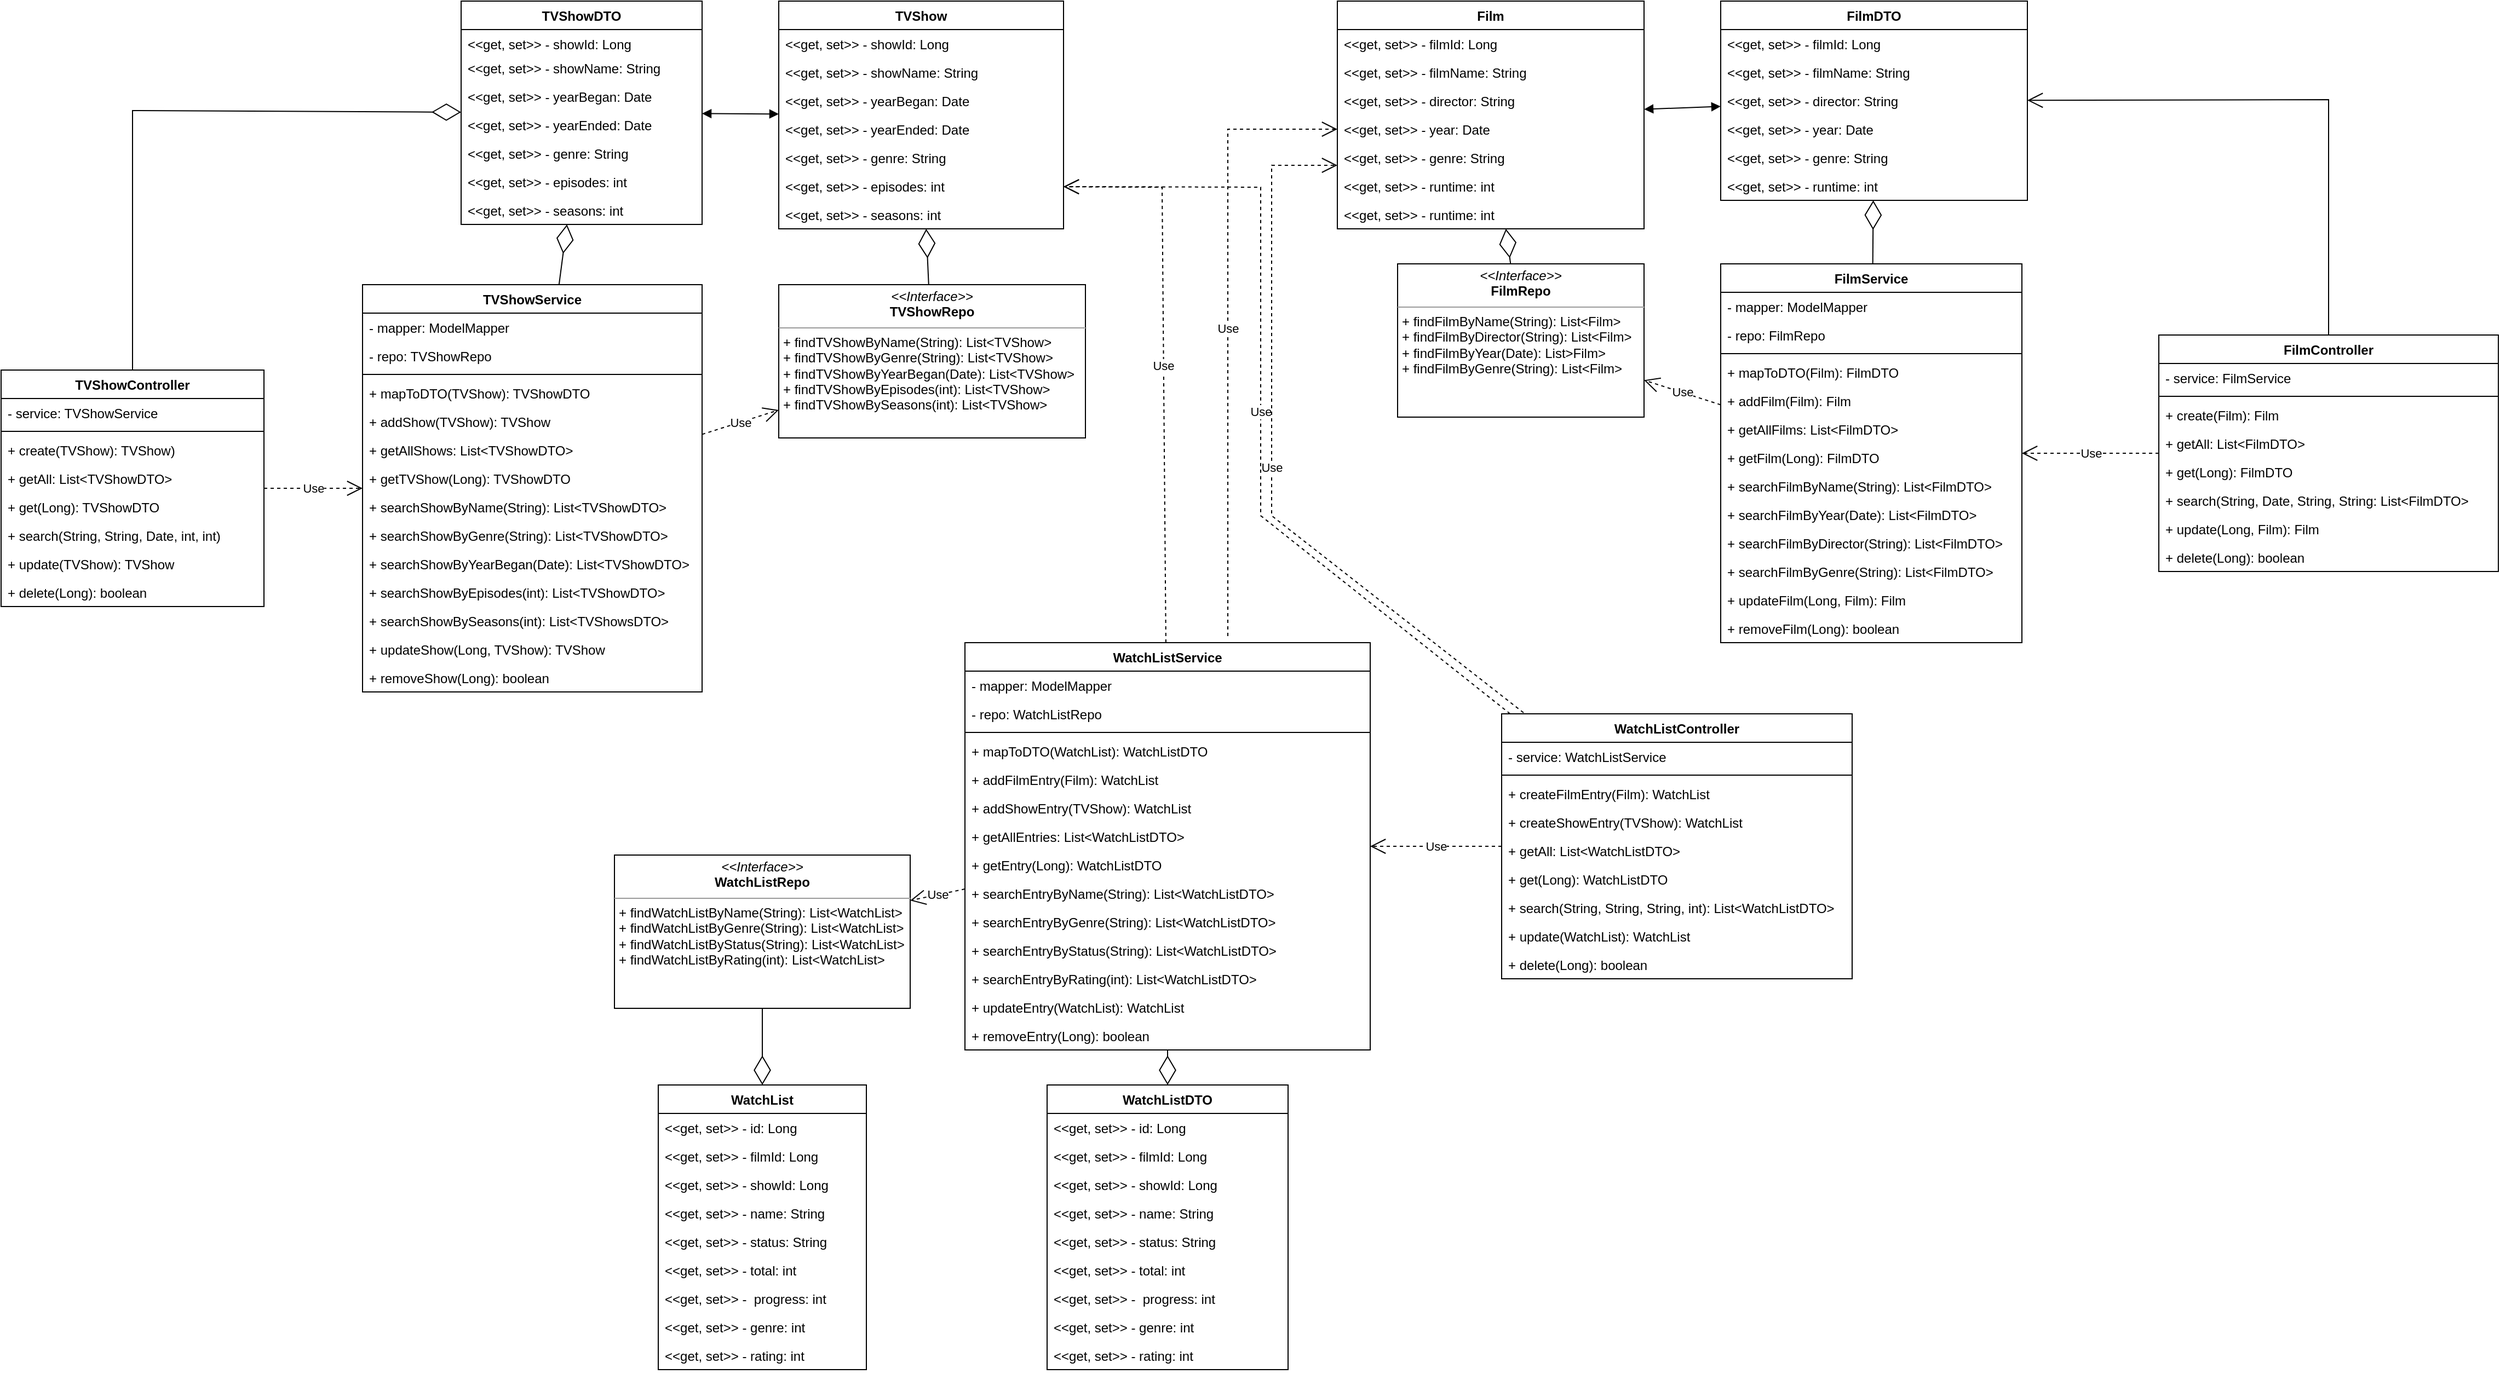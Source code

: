 <mxfile version="20.2.3" type="device"><diagram id="C5RBs43oDa-KdzZeNtuy" name="Page-1"><mxGraphModel dx="2875" dy="644" grid="1" gridSize="10" guides="1" tooltips="1" connect="1" arrows="1" fold="1" page="1" pageScale="1" pageWidth="827" pageHeight="1169" math="0" shadow="0"><root><mxCell id="WIyWlLk6GJQsqaUBKTNV-0"/><mxCell id="WIyWlLk6GJQsqaUBKTNV-1" parent="WIyWlLk6GJQsqaUBKTNV-0"/><mxCell id="eeQJujvys2jy9vbMxmG9-0" value="Film" style="swimlane;fontStyle=1;align=center;verticalAlign=top;childLayout=stackLayout;horizontal=1;startSize=26;horizontalStack=0;resizeParent=1;resizeParentMax=0;resizeLast=0;collapsible=1;marginBottom=0;" parent="WIyWlLk6GJQsqaUBKTNV-1" vertex="1"><mxGeometry x="50" y="50" width="280" height="208" as="geometry"/></mxCell><mxCell id="eeQJujvys2jy9vbMxmG9-1" value="&lt;&lt;get, set&gt;&gt; - filmId: Long" style="text;strokeColor=none;fillColor=none;align=left;verticalAlign=top;spacingLeft=4;spacingRight=4;overflow=hidden;rotatable=0;points=[[0,0.5],[1,0.5]];portConstraint=eastwest;" parent="eeQJujvys2jy9vbMxmG9-0" vertex="1"><mxGeometry y="26" width="280" height="26" as="geometry"/></mxCell><mxCell id="eeQJujvys2jy9vbMxmG9-4" value="&lt;&lt;get, set&gt;&gt; - filmName: String" style="text;strokeColor=none;fillColor=none;align=left;verticalAlign=top;spacingLeft=4;spacingRight=4;overflow=hidden;rotatable=0;points=[[0,0.5],[1,0.5]];portConstraint=eastwest;" parent="eeQJujvys2jy9vbMxmG9-0" vertex="1"><mxGeometry y="52" width="280" height="26" as="geometry"/></mxCell><mxCell id="eeQJujvys2jy9vbMxmG9-5" value="&lt;&lt;get, set&gt;&gt; - director: String" style="text;strokeColor=none;fillColor=none;align=left;verticalAlign=top;spacingLeft=4;spacingRight=4;overflow=hidden;rotatable=0;points=[[0,0.5],[1,0.5]];portConstraint=eastwest;" parent="eeQJujvys2jy9vbMxmG9-0" vertex="1"><mxGeometry y="78" width="280" height="26" as="geometry"/></mxCell><mxCell id="eeQJujvys2jy9vbMxmG9-7" value="&lt;&lt;get, set&gt;&gt; - year: Date" style="text;strokeColor=none;fillColor=none;align=left;verticalAlign=top;spacingLeft=4;spacingRight=4;overflow=hidden;rotatable=0;points=[[0,0.5],[1,0.5]];portConstraint=eastwest;" parent="eeQJujvys2jy9vbMxmG9-0" vertex="1"><mxGeometry y="104" width="280" height="26" as="geometry"/></mxCell><mxCell id="eeQJujvys2jy9vbMxmG9-8" value="&lt;&lt;get, set&gt;&gt; - genre: String" style="text;strokeColor=none;fillColor=none;align=left;verticalAlign=top;spacingLeft=4;spacingRight=4;overflow=hidden;rotatable=0;points=[[0,0.5],[1,0.5]];portConstraint=eastwest;" parent="eeQJujvys2jy9vbMxmG9-0" vertex="1"><mxGeometry y="130" width="280" height="26" as="geometry"/></mxCell><mxCell id="Q2dfycg1gHmDstjvt3CD-6" value="&lt;&lt;get, set&gt;&gt; - runtime: int" style="text;strokeColor=none;fillColor=none;align=left;verticalAlign=top;spacingLeft=4;spacingRight=4;overflow=hidden;rotatable=0;points=[[0,0.5],[1,0.5]];portConstraint=eastwest;" vertex="1" parent="eeQJujvys2jy9vbMxmG9-0"><mxGeometry y="156" width="280" height="26" as="geometry"/></mxCell><mxCell id="eeQJujvys2jy9vbMxmG9-9" value="&lt;&lt;get, set&gt;&gt; - runtime: int" style="text;strokeColor=none;fillColor=none;align=left;verticalAlign=top;spacingLeft=4;spacingRight=4;overflow=hidden;rotatable=0;points=[[0,0.5],[1,0.5]];portConstraint=eastwest;" parent="eeQJujvys2jy9vbMxmG9-0" vertex="1"><mxGeometry y="182" width="280" height="26" as="geometry"/></mxCell><mxCell id="eeQJujvys2jy9vbMxmG9-10" value="FilmDTO" style="swimlane;fontStyle=1;childLayout=stackLayout;horizontal=1;startSize=26;fillColor=none;horizontalStack=0;resizeParent=1;resizeParentMax=0;resizeLast=0;collapsible=1;marginBottom=0;" parent="WIyWlLk6GJQsqaUBKTNV-1" vertex="1"><mxGeometry x="400" y="50" width="280" height="182" as="geometry"/></mxCell><mxCell id="eeQJujvys2jy9vbMxmG9-11" value="&lt;&lt;get, set&gt;&gt; - filmId: Long" style="text;strokeColor=none;fillColor=none;align=left;verticalAlign=top;spacingLeft=4;spacingRight=4;overflow=hidden;rotatable=0;points=[[0,0.5],[1,0.5]];portConstraint=eastwest;" parent="eeQJujvys2jy9vbMxmG9-10" vertex="1"><mxGeometry y="26" width="280" height="26" as="geometry"/></mxCell><mxCell id="eeQJujvys2jy9vbMxmG9-12" value="&lt;&lt;get, set&gt;&gt; - filmName: String" style="text;strokeColor=none;fillColor=none;align=left;verticalAlign=top;spacingLeft=4;spacingRight=4;overflow=hidden;rotatable=0;points=[[0,0.5],[1,0.5]];portConstraint=eastwest;" parent="eeQJujvys2jy9vbMxmG9-10" vertex="1"><mxGeometry y="52" width="280" height="26" as="geometry"/></mxCell><mxCell id="eeQJujvys2jy9vbMxmG9-13" value="&lt;&lt;get, set&gt;&gt; - director: String" style="text;strokeColor=none;fillColor=none;align=left;verticalAlign=top;spacingLeft=4;spacingRight=4;overflow=hidden;rotatable=0;points=[[0,0.5],[1,0.5]];portConstraint=eastwest;" parent="eeQJujvys2jy9vbMxmG9-10" vertex="1"><mxGeometry y="78" width="280" height="26" as="geometry"/></mxCell><mxCell id="eeQJujvys2jy9vbMxmG9-14" value="&lt;&lt;get, set&gt;&gt; - year: Date" style="text;strokeColor=none;fillColor=none;align=left;verticalAlign=top;spacingLeft=4;spacingRight=4;overflow=hidden;rotatable=0;points=[[0,0.5],[1,0.5]];portConstraint=eastwest;" parent="eeQJujvys2jy9vbMxmG9-10" vertex="1"><mxGeometry y="104" width="280" height="26" as="geometry"/></mxCell><mxCell id="eeQJujvys2jy9vbMxmG9-15" value="&lt;&lt;get, set&gt;&gt; - genre: String" style="text;strokeColor=none;fillColor=none;align=left;verticalAlign=top;spacingLeft=4;spacingRight=4;overflow=hidden;rotatable=0;points=[[0,0.5],[1,0.5]];portConstraint=eastwest;" parent="eeQJujvys2jy9vbMxmG9-10" vertex="1"><mxGeometry y="130" width="280" height="26" as="geometry"/></mxCell><mxCell id="eeQJujvys2jy9vbMxmG9-16" value="&lt;&lt;get, set&gt;&gt; - runtime: int" style="text;strokeColor=none;fillColor=none;align=left;verticalAlign=top;spacingLeft=4;spacingRight=4;overflow=hidden;rotatable=0;points=[[0,0.5],[1,0.5]];portConstraint=eastwest;" parent="eeQJujvys2jy9vbMxmG9-10" vertex="1"><mxGeometry y="156" width="280" height="26" as="geometry"/></mxCell><mxCell id="eeQJujvys2jy9vbMxmG9-17" value="" style="endArrow=block;startArrow=block;endFill=1;startFill=1;html=1;rounded=0;" parent="WIyWlLk6GJQsqaUBKTNV-1" source="eeQJujvys2jy9vbMxmG9-0" target="eeQJujvys2jy9vbMxmG9-10" edge="1"><mxGeometry width="160" relative="1" as="geometry"><mxPoint x="320" y="330" as="sourcePoint"/><mxPoint x="480" y="330" as="targetPoint"/></mxGeometry></mxCell><mxCell id="eeQJujvys2jy9vbMxmG9-20" value="&lt;p style=&quot;margin:0px;margin-top:4px;text-align:center;&quot;&gt;&lt;i&gt;&amp;lt;&amp;lt;Interface&amp;gt;&amp;gt;&lt;/i&gt;&lt;br&gt;&lt;b&gt;FilmRepo&lt;/b&gt;&lt;/p&gt;&lt;hr size=&quot;1&quot;&gt;&lt;p style=&quot;margin:0px;margin-left:4px;&quot;&gt;+ findFilmByName(String): List&amp;lt;Film&amp;gt;&lt;br&gt;+ findFilmByDirector(String): List&amp;lt;Film&amp;gt;&lt;/p&gt;&lt;p style=&quot;margin:0px;margin-left:4px;&quot;&gt;+ findFilmByYear(Date): List&amp;gt;Film&amp;gt;&lt;/p&gt;&lt;p style=&quot;margin:0px;margin-left:4px;&quot;&gt;+ findFilmByGenre(String): List&amp;lt;Film&amp;gt;&lt;/p&gt;" style="verticalAlign=top;align=left;overflow=fill;fontSize=12;fontFamily=Helvetica;html=1;" parent="WIyWlLk6GJQsqaUBKTNV-1" vertex="1"><mxGeometry x="105" y="290" width="225" height="140" as="geometry"/></mxCell><mxCell id="eeQJujvys2jy9vbMxmG9-25" value="" style="endArrow=diamondThin;endFill=0;endSize=24;html=1;rounded=0;" parent="WIyWlLk6GJQsqaUBKTNV-1" source="eeQJujvys2jy9vbMxmG9-20" target="eeQJujvys2jy9vbMxmG9-0" edge="1"><mxGeometry width="160" relative="1" as="geometry"><mxPoint x="400" y="210" as="sourcePoint"/><mxPoint x="560" y="210" as="targetPoint"/></mxGeometry></mxCell><mxCell id="eeQJujvys2jy9vbMxmG9-26" value="FilmService" style="swimlane;fontStyle=1;align=center;verticalAlign=top;childLayout=stackLayout;horizontal=1;startSize=26;horizontalStack=0;resizeParent=1;resizeParentMax=0;resizeLast=0;collapsible=1;marginBottom=0;" parent="WIyWlLk6GJQsqaUBKTNV-1" vertex="1"><mxGeometry x="400" y="290" width="275" height="346" as="geometry"/></mxCell><mxCell id="eeQJujvys2jy9vbMxmG9-90" value="- mapper: ModelMapper" style="text;strokeColor=none;fillColor=none;align=left;verticalAlign=top;spacingLeft=4;spacingRight=4;overflow=hidden;rotatable=0;points=[[0,0.5],[1,0.5]];portConstraint=eastwest;" parent="eeQJujvys2jy9vbMxmG9-26" vertex="1"><mxGeometry y="26" width="275" height="26" as="geometry"/></mxCell><mxCell id="eeQJujvys2jy9vbMxmG9-27" value="- repo: FilmRepo" style="text;strokeColor=none;fillColor=none;align=left;verticalAlign=top;spacingLeft=4;spacingRight=4;overflow=hidden;rotatable=0;points=[[0,0.5],[1,0.5]];portConstraint=eastwest;" parent="eeQJujvys2jy9vbMxmG9-26" vertex="1"><mxGeometry y="52" width="275" height="26" as="geometry"/></mxCell><mxCell id="eeQJujvys2jy9vbMxmG9-28" value="" style="line;strokeWidth=1;fillColor=none;align=left;verticalAlign=middle;spacingTop=-1;spacingLeft=3;spacingRight=3;rotatable=0;labelPosition=right;points=[];portConstraint=eastwest;" parent="eeQJujvys2jy9vbMxmG9-26" vertex="1"><mxGeometry y="78" width="275" height="8" as="geometry"/></mxCell><mxCell id="eeQJujvys2jy9vbMxmG9-29" value="+ mapToDTO(Film): FilmDTO" style="text;strokeColor=none;fillColor=none;align=left;verticalAlign=top;spacingLeft=4;spacingRight=4;overflow=hidden;rotatable=0;points=[[0,0.5],[1,0.5]];portConstraint=eastwest;" parent="eeQJujvys2jy9vbMxmG9-26" vertex="1"><mxGeometry y="86" width="275" height="26" as="geometry"/></mxCell><mxCell id="eeQJujvys2jy9vbMxmG9-31" value="+ addFilm(Film): Film" style="text;strokeColor=none;fillColor=none;align=left;verticalAlign=top;spacingLeft=4;spacingRight=4;overflow=hidden;rotatable=0;points=[[0,0.5],[1,0.5]];portConstraint=eastwest;" parent="eeQJujvys2jy9vbMxmG9-26" vertex="1"><mxGeometry y="112" width="275" height="26" as="geometry"/></mxCell><mxCell id="eeQJujvys2jy9vbMxmG9-32" value="+ getAllFilms: List&lt;FilmDTO&gt;" style="text;strokeColor=none;fillColor=none;align=left;verticalAlign=top;spacingLeft=4;spacingRight=4;overflow=hidden;rotatable=0;points=[[0,0.5],[1,0.5]];portConstraint=eastwest;" parent="eeQJujvys2jy9vbMxmG9-26" vertex="1"><mxGeometry y="138" width="275" height="26" as="geometry"/></mxCell><mxCell id="eeQJujvys2jy9vbMxmG9-36" value="+ getFilm(Long): FilmDTO" style="text;strokeColor=none;fillColor=none;align=left;verticalAlign=top;spacingLeft=4;spacingRight=4;overflow=hidden;rotatable=0;points=[[0,0.5],[1,0.5]];portConstraint=eastwest;" parent="eeQJujvys2jy9vbMxmG9-26" vertex="1"><mxGeometry y="164" width="275" height="26" as="geometry"/></mxCell><mxCell id="eeQJujvys2jy9vbMxmG9-34" value="+ searchFilmByName(String): List&lt;FilmDTO&gt;" style="text;strokeColor=none;fillColor=none;align=left;verticalAlign=top;spacingLeft=4;spacingRight=4;overflow=hidden;rotatable=0;points=[[0,0.5],[1,0.5]];portConstraint=eastwest;" parent="eeQJujvys2jy9vbMxmG9-26" vertex="1"><mxGeometry y="190" width="275" height="26" as="geometry"/></mxCell><mxCell id="eeQJujvys2jy9vbMxmG9-39" value="+ searchFilmByYear(Date): List&lt;FilmDTO&gt;" style="text;strokeColor=none;fillColor=none;align=left;verticalAlign=top;spacingLeft=4;spacingRight=4;overflow=hidden;rotatable=0;points=[[0,0.5],[1,0.5]];portConstraint=eastwest;" parent="eeQJujvys2jy9vbMxmG9-26" vertex="1"><mxGeometry y="216" width="275" height="26" as="geometry"/></mxCell><mxCell id="eeQJujvys2jy9vbMxmG9-35" value="+ searchFilmByDirector(String): List&lt;FilmDTO&gt;" style="text;strokeColor=none;fillColor=none;align=left;verticalAlign=top;spacingLeft=4;spacingRight=4;overflow=hidden;rotatable=0;points=[[0,0.5],[1,0.5]];portConstraint=eastwest;" parent="eeQJujvys2jy9vbMxmG9-26" vertex="1"><mxGeometry y="242" width="275" height="26" as="geometry"/></mxCell><mxCell id="eeQJujvys2jy9vbMxmG9-40" value="+ searchFilmByGenre(String): List&lt;FilmDTO&gt;" style="text;strokeColor=none;fillColor=none;align=left;verticalAlign=top;spacingLeft=4;spacingRight=4;overflow=hidden;rotatable=0;points=[[0,0.5],[1,0.5]];portConstraint=eastwest;" parent="eeQJujvys2jy9vbMxmG9-26" vertex="1"><mxGeometry y="268" width="275" height="26" as="geometry"/></mxCell><mxCell id="eeQJujvys2jy9vbMxmG9-41" value="+ updateFilm(Long, Film): Film" style="text;strokeColor=none;fillColor=none;align=left;verticalAlign=top;spacingLeft=4;spacingRight=4;overflow=hidden;rotatable=0;points=[[0,0.5],[1,0.5]];portConstraint=eastwest;" parent="eeQJujvys2jy9vbMxmG9-26" vertex="1"><mxGeometry y="294" width="275" height="26" as="geometry"/></mxCell><mxCell id="eeQJujvys2jy9vbMxmG9-42" value="+ removeFilm(Long): boolean" style="text;strokeColor=none;fillColor=none;align=left;verticalAlign=top;spacingLeft=4;spacingRight=4;overflow=hidden;rotatable=0;points=[[0,0.5],[1,0.5]];portConstraint=eastwest;" parent="eeQJujvys2jy9vbMxmG9-26" vertex="1"><mxGeometry y="320" width="275" height="26" as="geometry"/></mxCell><mxCell id="eeQJujvys2jy9vbMxmG9-30" value="Use" style="endArrow=open;endSize=12;dashed=1;html=1;rounded=0;" parent="WIyWlLk6GJQsqaUBKTNV-1" source="eeQJujvys2jy9vbMxmG9-26" target="eeQJujvys2jy9vbMxmG9-20" edge="1"><mxGeometry width="160" relative="1" as="geometry"><mxPoint x="400" y="210" as="sourcePoint"/><mxPoint x="560" y="210" as="targetPoint"/></mxGeometry></mxCell><mxCell id="eeQJujvys2jy9vbMxmG9-43" value="" style="endArrow=diamondThin;endFill=0;endSize=24;html=1;rounded=0;" parent="WIyWlLk6GJQsqaUBKTNV-1" source="eeQJujvys2jy9vbMxmG9-26" target="eeQJujvys2jy9vbMxmG9-10" edge="1"><mxGeometry width="160" relative="1" as="geometry"><mxPoint x="240" y="310" as="sourcePoint"/><mxPoint x="400" y="310" as="targetPoint"/></mxGeometry></mxCell><mxCell id="eeQJujvys2jy9vbMxmG9-48" value="FilmController" style="swimlane;fontStyle=1;align=center;verticalAlign=top;childLayout=stackLayout;horizontal=1;startSize=26;horizontalStack=0;resizeParent=1;resizeParentMax=0;resizeLast=0;collapsible=1;marginBottom=0;" parent="WIyWlLk6GJQsqaUBKTNV-1" vertex="1"><mxGeometry x="800" y="355" width="310" height="216" as="geometry"/></mxCell><mxCell id="eeQJujvys2jy9vbMxmG9-49" value="- service: FilmService" style="text;strokeColor=none;fillColor=none;align=left;verticalAlign=top;spacingLeft=4;spacingRight=4;overflow=hidden;rotatable=0;points=[[0,0.5],[1,0.5]];portConstraint=eastwest;" parent="eeQJujvys2jy9vbMxmG9-48" vertex="1"><mxGeometry y="26" width="310" height="26" as="geometry"/></mxCell><mxCell id="eeQJujvys2jy9vbMxmG9-50" value="" style="line;strokeWidth=1;fillColor=none;align=left;verticalAlign=middle;spacingTop=-1;spacingLeft=3;spacingRight=3;rotatable=0;labelPosition=right;points=[];portConstraint=eastwest;" parent="eeQJujvys2jy9vbMxmG9-48" vertex="1"><mxGeometry y="52" width="310" height="8" as="geometry"/></mxCell><mxCell id="eeQJujvys2jy9vbMxmG9-51" value="+ create(Film): Film" style="text;strokeColor=none;fillColor=none;align=left;verticalAlign=top;spacingLeft=4;spacingRight=4;overflow=hidden;rotatable=0;points=[[0,0.5],[1,0.5]];portConstraint=eastwest;" parent="eeQJujvys2jy9vbMxmG9-48" vertex="1"><mxGeometry y="60" width="310" height="26" as="geometry"/></mxCell><mxCell id="eeQJujvys2jy9vbMxmG9-52" value="+ getAll: List&lt;FilmDTO&gt;" style="text;strokeColor=none;fillColor=none;align=left;verticalAlign=top;spacingLeft=4;spacingRight=4;overflow=hidden;rotatable=0;points=[[0,0.5],[1,0.5]];portConstraint=eastwest;" parent="eeQJujvys2jy9vbMxmG9-48" vertex="1"><mxGeometry y="86" width="310" height="26" as="geometry"/></mxCell><mxCell id="eeQJujvys2jy9vbMxmG9-53" value="+ get(Long): FilmDTO" style="text;strokeColor=none;fillColor=none;align=left;verticalAlign=top;spacingLeft=4;spacingRight=4;overflow=hidden;rotatable=0;points=[[0,0.5],[1,0.5]];portConstraint=eastwest;" parent="eeQJujvys2jy9vbMxmG9-48" vertex="1"><mxGeometry y="112" width="310" height="26" as="geometry"/></mxCell><mxCell id="eeQJujvys2jy9vbMxmG9-54" value="+ search(String, Date, String, String: List&lt;FilmDTO&gt;" style="text;strokeColor=none;fillColor=none;align=left;verticalAlign=top;spacingLeft=4;spacingRight=4;overflow=hidden;rotatable=0;points=[[0,0.5],[1,0.5]];portConstraint=eastwest;" parent="eeQJujvys2jy9vbMxmG9-48" vertex="1"><mxGeometry y="138" width="310" height="26" as="geometry"/></mxCell><mxCell id="eeQJujvys2jy9vbMxmG9-55" value="+ update(Long, Film): Film" style="text;strokeColor=none;fillColor=none;align=left;verticalAlign=top;spacingLeft=4;spacingRight=4;overflow=hidden;rotatable=0;points=[[0,0.5],[1,0.5]];portConstraint=eastwest;" parent="eeQJujvys2jy9vbMxmG9-48" vertex="1"><mxGeometry y="164" width="310" height="26" as="geometry"/></mxCell><mxCell id="eeQJujvys2jy9vbMxmG9-56" value="+ delete(Long): boolean" style="text;strokeColor=none;fillColor=none;align=left;verticalAlign=top;spacingLeft=4;spacingRight=4;overflow=hidden;rotatable=0;points=[[0,0.5],[1,0.5]];portConstraint=eastwest;" parent="eeQJujvys2jy9vbMxmG9-48" vertex="1"><mxGeometry y="190" width="310" height="26" as="geometry"/></mxCell><mxCell id="eeQJujvys2jy9vbMxmG9-59" value="" style="endArrow=open;endFill=1;endSize=12;html=1;rounded=0;" parent="WIyWlLk6GJQsqaUBKTNV-1" source="eeQJujvys2jy9vbMxmG9-48" target="eeQJujvys2jy9vbMxmG9-10" edge="1"><mxGeometry width="160" relative="1" as="geometry"><mxPoint x="840" y="220" as="sourcePoint"/><mxPoint x="1000" y="220" as="targetPoint"/><Array as="points"><mxPoint x="955" y="140"/></Array></mxGeometry></mxCell><mxCell id="eeQJujvys2jy9vbMxmG9-60" value="TVShow" style="swimlane;fontStyle=1;align=center;verticalAlign=top;childLayout=stackLayout;horizontal=1;startSize=26;horizontalStack=0;resizeParent=1;resizeParentMax=0;resizeLast=0;collapsible=1;marginBottom=0;" parent="WIyWlLk6GJQsqaUBKTNV-1" vertex="1"><mxGeometry x="-460" y="50" width="260" height="208" as="geometry"/></mxCell><mxCell id="eeQJujvys2jy9vbMxmG9-61" value="&lt;&lt;get, set&gt;&gt; - showId: Long" style="text;strokeColor=none;fillColor=none;align=left;verticalAlign=top;spacingLeft=4;spacingRight=4;overflow=hidden;rotatable=0;points=[[0,0.5],[1,0.5]];portConstraint=eastwest;" parent="eeQJujvys2jy9vbMxmG9-60" vertex="1"><mxGeometry y="26" width="260" height="26" as="geometry"/></mxCell><mxCell id="eeQJujvys2jy9vbMxmG9-64" value="&lt;&lt;get, set&gt;&gt; - showName: String" style="text;strokeColor=none;fillColor=none;align=left;verticalAlign=top;spacingLeft=4;spacingRight=4;overflow=hidden;rotatable=0;points=[[0,0.5],[1,0.5]];portConstraint=eastwest;" parent="eeQJujvys2jy9vbMxmG9-60" vertex="1"><mxGeometry y="52" width="260" height="26" as="geometry"/></mxCell><mxCell id="eeQJujvys2jy9vbMxmG9-65" value="&lt;&lt;get, set&gt;&gt; - yearBegan: Date" style="text;strokeColor=none;fillColor=none;align=left;verticalAlign=top;spacingLeft=4;spacingRight=4;overflow=hidden;rotatable=0;points=[[0,0.5],[1,0.5]];portConstraint=eastwest;" parent="eeQJujvys2jy9vbMxmG9-60" vertex="1"><mxGeometry y="78" width="260" height="26" as="geometry"/></mxCell><mxCell id="eeQJujvys2jy9vbMxmG9-66" value="&lt;&lt;get, set&gt;&gt; - yearEnded: Date" style="text;strokeColor=none;fillColor=none;align=left;verticalAlign=top;spacingLeft=4;spacingRight=4;overflow=hidden;rotatable=0;points=[[0,0.5],[1,0.5]];portConstraint=eastwest;" parent="eeQJujvys2jy9vbMxmG9-60" vertex="1"><mxGeometry y="104" width="260" height="26" as="geometry"/></mxCell><mxCell id="eeQJujvys2jy9vbMxmG9-67" value="&lt;&lt;get, set&gt;&gt; - genre: String" style="text;strokeColor=none;fillColor=none;align=left;verticalAlign=top;spacingLeft=4;spacingRight=4;overflow=hidden;rotatable=0;points=[[0,0.5],[1,0.5]];portConstraint=eastwest;" parent="eeQJujvys2jy9vbMxmG9-60" vertex="1"><mxGeometry y="130" width="260" height="26" as="geometry"/></mxCell><mxCell id="eeQJujvys2jy9vbMxmG9-69" value="&lt;&lt;get, set&gt;&gt; - episodes: int" style="text;strokeColor=none;fillColor=none;align=left;verticalAlign=top;spacingLeft=4;spacingRight=4;overflow=hidden;rotatable=0;points=[[0,0.5],[1,0.5]];portConstraint=eastwest;" parent="eeQJujvys2jy9vbMxmG9-60" vertex="1"><mxGeometry y="156" width="260" height="26" as="geometry"/></mxCell><mxCell id="eeQJujvys2jy9vbMxmG9-71" value="&lt;&lt;get, set&gt;&gt; - seasons: int" style="text;strokeColor=none;fillColor=none;align=left;verticalAlign=top;spacingLeft=4;spacingRight=4;overflow=hidden;rotatable=0;points=[[0,0.5],[1,0.5]];portConstraint=eastwest;" parent="eeQJujvys2jy9vbMxmG9-60" vertex="1"><mxGeometry y="182" width="260" height="26" as="geometry"/></mxCell><mxCell id="eeQJujvys2jy9vbMxmG9-73" value="TVShowDTO" style="swimlane;fontStyle=1;childLayout=stackLayout;horizontal=1;startSize=26;fillColor=none;horizontalStack=0;resizeParent=1;resizeParentMax=0;resizeLast=0;collapsible=1;marginBottom=0;" parent="WIyWlLk6GJQsqaUBKTNV-1" vertex="1"><mxGeometry x="-750" y="50" width="220" height="204" as="geometry"/></mxCell><mxCell id="eeQJujvys2jy9vbMxmG9-77" value="&lt;&lt;get, set&gt;&gt; - showId: Long" style="text;strokeColor=none;fillColor=none;align=left;verticalAlign=top;spacingLeft=4;spacingRight=4;overflow=hidden;rotatable=0;points=[[0,0.5],[1,0.5]];portConstraint=eastwest;" parent="eeQJujvys2jy9vbMxmG9-73" vertex="1"><mxGeometry y="26" width="220" height="22" as="geometry"/></mxCell><mxCell id="eeQJujvys2jy9vbMxmG9-78" value="&lt;&lt;get, set&gt;&gt; - showName: String" style="text;strokeColor=none;fillColor=none;align=left;verticalAlign=top;spacingLeft=4;spacingRight=4;overflow=hidden;rotatable=0;points=[[0,0.5],[1,0.5]];portConstraint=eastwest;" parent="eeQJujvys2jy9vbMxmG9-73" vertex="1"><mxGeometry y="48" width="220" height="26" as="geometry"/></mxCell><mxCell id="eeQJujvys2jy9vbMxmG9-79" value="&lt;&lt;get, set&gt;&gt; - yearBegan: Date" style="text;strokeColor=none;fillColor=none;align=left;verticalAlign=top;spacingLeft=4;spacingRight=4;overflow=hidden;rotatable=0;points=[[0,0.5],[1,0.5]];portConstraint=eastwest;" parent="eeQJujvys2jy9vbMxmG9-73" vertex="1"><mxGeometry y="74" width="220" height="26" as="geometry"/></mxCell><mxCell id="eeQJujvys2jy9vbMxmG9-80" value="&lt;&lt;get, set&gt;&gt; - yearEnded: Date" style="text;strokeColor=none;fillColor=none;align=left;verticalAlign=top;spacingLeft=4;spacingRight=4;overflow=hidden;rotatable=0;points=[[0,0.5],[1,0.5]];portConstraint=eastwest;" parent="eeQJujvys2jy9vbMxmG9-73" vertex="1"><mxGeometry y="100" width="220" height="26" as="geometry"/></mxCell><mxCell id="eeQJujvys2jy9vbMxmG9-81" value="&lt;&lt;get, set&gt;&gt; - genre: String" style="text;strokeColor=none;fillColor=none;align=left;verticalAlign=top;spacingLeft=4;spacingRight=4;overflow=hidden;rotatable=0;points=[[0,0.5],[1,0.5]];portConstraint=eastwest;" parent="eeQJujvys2jy9vbMxmG9-73" vertex="1"><mxGeometry y="126" width="220" height="26" as="geometry"/></mxCell><mxCell id="eeQJujvys2jy9vbMxmG9-82" value="&lt;&lt;get, set&gt;&gt; - episodes: int" style="text;strokeColor=none;fillColor=none;align=left;verticalAlign=top;spacingLeft=4;spacingRight=4;overflow=hidden;rotatable=0;points=[[0,0.5],[1,0.5]];portConstraint=eastwest;" parent="eeQJujvys2jy9vbMxmG9-73" vertex="1"><mxGeometry y="152" width="220" height="26" as="geometry"/></mxCell><mxCell id="eeQJujvys2jy9vbMxmG9-83" value="&lt;&lt;get, set&gt;&gt; - seasons: int" style="text;strokeColor=none;fillColor=none;align=left;verticalAlign=top;spacingLeft=4;spacingRight=4;overflow=hidden;rotatable=0;points=[[0,0.5],[1,0.5]];portConstraint=eastwest;" parent="eeQJujvys2jy9vbMxmG9-73" vertex="1"><mxGeometry y="178" width="220" height="26" as="geometry"/></mxCell><mxCell id="eeQJujvys2jy9vbMxmG9-84" value="" style="endArrow=block;startArrow=block;endFill=1;startFill=1;html=1;rounded=0;" parent="WIyWlLk6GJQsqaUBKTNV-1" source="eeQJujvys2jy9vbMxmG9-73" target="eeQJujvys2jy9vbMxmG9-60" edge="1"><mxGeometry width="160" relative="1" as="geometry"><mxPoint x="-240" y="350" as="sourcePoint"/><mxPoint x="-80" y="350" as="targetPoint"/></mxGeometry></mxCell><mxCell id="eeQJujvys2jy9vbMxmG9-85" value="&lt;p style=&quot;margin:0px;margin-top:4px;text-align:center;&quot;&gt;&lt;i&gt;&amp;lt;&amp;lt;Interface&amp;gt;&amp;gt;&lt;/i&gt;&lt;br&gt;&lt;b&gt;TVShowRepo&lt;/b&gt;&lt;/p&gt;&lt;hr size=&quot;1&quot;&gt;&lt;p style=&quot;margin:0px;margin-left:4px;&quot;&gt;+ findTVShowByName(String): List&amp;lt;TVShow&amp;gt;&lt;br&gt;+ findTVShowByGenre(String): List&amp;lt;TVShow&amp;gt;&lt;/p&gt;&lt;p style=&quot;margin:0px;margin-left:4px;&quot;&gt;+ findTVShowByYearBegan(Date): List&amp;lt;TVShow&amp;gt;&lt;/p&gt;&lt;p style=&quot;margin:0px;margin-left:4px;&quot;&gt;+ findTVShowByEpisodes(int): List&amp;lt;TVShow&amp;gt;&lt;/p&gt;&lt;p style=&quot;margin:0px;margin-left:4px;&quot;&gt;+ findTVShowBySeasons(int): List&amp;lt;TVShow&amp;gt;&lt;/p&gt;" style="verticalAlign=top;align=left;overflow=fill;fontSize=12;fontFamily=Helvetica;html=1;" parent="WIyWlLk6GJQsqaUBKTNV-1" vertex="1"><mxGeometry x="-460" y="309" width="280" height="140" as="geometry"/></mxCell><mxCell id="eeQJujvys2jy9vbMxmG9-86" value="TVShowService" style="swimlane;fontStyle=1;align=center;verticalAlign=top;childLayout=stackLayout;horizontal=1;startSize=26;horizontalStack=0;resizeParent=1;resizeParentMax=0;resizeLast=0;collapsible=1;marginBottom=0;" parent="WIyWlLk6GJQsqaUBKTNV-1" vertex="1"><mxGeometry x="-840" y="309" width="310" height="372" as="geometry"/></mxCell><mxCell id="eeQJujvys2jy9vbMxmG9-91" value="- mapper: ModelMapper" style="text;strokeColor=none;fillColor=none;align=left;verticalAlign=top;spacingLeft=4;spacingRight=4;overflow=hidden;rotatable=0;points=[[0,0.5],[1,0.5]];portConstraint=eastwest;" parent="eeQJujvys2jy9vbMxmG9-86" vertex="1"><mxGeometry y="26" width="310" height="26" as="geometry"/></mxCell><mxCell id="eeQJujvys2jy9vbMxmG9-87" value="- repo: TVShowRepo" style="text;strokeColor=none;fillColor=none;align=left;verticalAlign=top;spacingLeft=4;spacingRight=4;overflow=hidden;rotatable=0;points=[[0,0.5],[1,0.5]];portConstraint=eastwest;" parent="eeQJujvys2jy9vbMxmG9-86" vertex="1"><mxGeometry y="52" width="310" height="26" as="geometry"/></mxCell><mxCell id="eeQJujvys2jy9vbMxmG9-88" value="" style="line;strokeWidth=1;fillColor=none;align=left;verticalAlign=middle;spacingTop=-1;spacingLeft=3;spacingRight=3;rotatable=0;labelPosition=right;points=[];portConstraint=eastwest;" parent="eeQJujvys2jy9vbMxmG9-86" vertex="1"><mxGeometry y="78" width="310" height="8" as="geometry"/></mxCell><mxCell id="eeQJujvys2jy9vbMxmG9-89" value="+ mapToDTO(TVShow): TVShowDTO" style="text;strokeColor=none;fillColor=none;align=left;verticalAlign=top;spacingLeft=4;spacingRight=4;overflow=hidden;rotatable=0;points=[[0,0.5],[1,0.5]];portConstraint=eastwest;" parent="eeQJujvys2jy9vbMxmG9-86" vertex="1"><mxGeometry y="86" width="310" height="26" as="geometry"/></mxCell><mxCell id="eeQJujvys2jy9vbMxmG9-92" value="+ addShow(TVShow): TVShow" style="text;strokeColor=none;fillColor=none;align=left;verticalAlign=top;spacingLeft=4;spacingRight=4;overflow=hidden;rotatable=0;points=[[0,0.5],[1,0.5]];portConstraint=eastwest;" parent="eeQJujvys2jy9vbMxmG9-86" vertex="1"><mxGeometry y="112" width="310" height="26" as="geometry"/></mxCell><mxCell id="eeQJujvys2jy9vbMxmG9-94" value="+ getAllShows: List&lt;TVShowDTO&gt;" style="text;strokeColor=none;fillColor=none;align=left;verticalAlign=top;spacingLeft=4;spacingRight=4;overflow=hidden;rotatable=0;points=[[0,0.5],[1,0.5]];portConstraint=eastwest;" parent="eeQJujvys2jy9vbMxmG9-86" vertex="1"><mxGeometry y="138" width="310" height="26" as="geometry"/></mxCell><mxCell id="eeQJujvys2jy9vbMxmG9-95" value="+ getTVShow(Long): TVShowDTO" style="text;strokeColor=none;fillColor=none;align=left;verticalAlign=top;spacingLeft=4;spacingRight=4;overflow=hidden;rotatable=0;points=[[0,0.5],[1,0.5]];portConstraint=eastwest;" parent="eeQJujvys2jy9vbMxmG9-86" vertex="1"><mxGeometry y="164" width="310" height="26" as="geometry"/></mxCell><mxCell id="eeQJujvys2jy9vbMxmG9-99" value="+ searchShowByName(String): List&lt;TVShowDTO&gt;" style="text;strokeColor=none;fillColor=none;align=left;verticalAlign=top;spacingLeft=4;spacingRight=4;overflow=hidden;rotatable=0;points=[[0,0.5],[1,0.5]];portConstraint=eastwest;" parent="eeQJujvys2jy9vbMxmG9-86" vertex="1"><mxGeometry y="190" width="310" height="26" as="geometry"/></mxCell><mxCell id="eeQJujvys2jy9vbMxmG9-100" value="+ searchShowByGenre(String): List&lt;TVShowDTO&gt;" style="text;strokeColor=none;fillColor=none;align=left;verticalAlign=top;spacingLeft=4;spacingRight=4;overflow=hidden;rotatable=0;points=[[0,0.5],[1,0.5]];portConstraint=eastwest;" parent="eeQJujvys2jy9vbMxmG9-86" vertex="1"><mxGeometry y="216" width="310" height="26" as="geometry"/></mxCell><mxCell id="eeQJujvys2jy9vbMxmG9-101" value="+ searchShowByYearBegan(Date): List&lt;TVShowDTO&gt;" style="text;strokeColor=none;fillColor=none;align=left;verticalAlign=top;spacingLeft=4;spacingRight=4;overflow=hidden;rotatable=0;points=[[0,0.5],[1,0.5]];portConstraint=eastwest;" parent="eeQJujvys2jy9vbMxmG9-86" vertex="1"><mxGeometry y="242" width="310" height="26" as="geometry"/></mxCell><mxCell id="eeQJujvys2jy9vbMxmG9-102" value="+ searchShowByEpisodes(int): List&lt;TVShowDTO&gt;" style="text;strokeColor=none;fillColor=none;align=left;verticalAlign=top;spacingLeft=4;spacingRight=4;overflow=hidden;rotatable=0;points=[[0,0.5],[1,0.5]];portConstraint=eastwest;" parent="eeQJujvys2jy9vbMxmG9-86" vertex="1"><mxGeometry y="268" width="310" height="26" as="geometry"/></mxCell><mxCell id="eeQJujvys2jy9vbMxmG9-103" value="+ searchShowBySeasons(int): List&lt;TVShowsDTO&gt;" style="text;strokeColor=none;fillColor=none;align=left;verticalAlign=top;spacingLeft=4;spacingRight=4;overflow=hidden;rotatable=0;points=[[0,0.5],[1,0.5]];portConstraint=eastwest;" parent="eeQJujvys2jy9vbMxmG9-86" vertex="1"><mxGeometry y="294" width="310" height="26" as="geometry"/></mxCell><mxCell id="eeQJujvys2jy9vbMxmG9-104" value="+ updateShow(Long, TVShow): TVShow" style="text;strokeColor=none;fillColor=none;align=left;verticalAlign=top;spacingLeft=4;spacingRight=4;overflow=hidden;rotatable=0;points=[[0,0.5],[1,0.5]];portConstraint=eastwest;" parent="eeQJujvys2jy9vbMxmG9-86" vertex="1"><mxGeometry y="320" width="310" height="26" as="geometry"/></mxCell><mxCell id="eeQJujvys2jy9vbMxmG9-105" value="+ removeShow(Long): boolean" style="text;strokeColor=none;fillColor=none;align=left;verticalAlign=top;spacingLeft=4;spacingRight=4;overflow=hidden;rotatable=0;points=[[0,0.5],[1,0.5]];portConstraint=eastwest;" parent="eeQJujvys2jy9vbMxmG9-86" vertex="1"><mxGeometry y="346" width="310" height="26" as="geometry"/></mxCell><mxCell id="eeQJujvys2jy9vbMxmG9-96" value="" style="endArrow=diamondThin;endFill=0;endSize=24;html=1;rounded=0;" parent="WIyWlLk6GJQsqaUBKTNV-1" source="eeQJujvys2jy9vbMxmG9-85" target="eeQJujvys2jy9vbMxmG9-60" edge="1"><mxGeometry width="160" relative="1" as="geometry"><mxPoint x="-260" y="320" as="sourcePoint"/><mxPoint x="-100" y="320" as="targetPoint"/></mxGeometry></mxCell><mxCell id="eeQJujvys2jy9vbMxmG9-97" value="Use" style="endArrow=open;endSize=12;dashed=1;html=1;rounded=0;" parent="WIyWlLk6GJQsqaUBKTNV-1" source="eeQJujvys2jy9vbMxmG9-86" target="eeQJujvys2jy9vbMxmG9-85" edge="1"><mxGeometry width="160" relative="1" as="geometry"><mxPoint x="-260" y="320" as="sourcePoint"/><mxPoint x="-100" y="320" as="targetPoint"/></mxGeometry></mxCell><mxCell id="eeQJujvys2jy9vbMxmG9-98" value="Use" style="endArrow=open;endSize=12;dashed=1;html=1;rounded=0;" parent="WIyWlLk6GJQsqaUBKTNV-1" source="eeQJujvys2jy9vbMxmG9-48" target="eeQJujvys2jy9vbMxmG9-26" edge="1"><mxGeometry width="160" relative="1" as="geometry"><mxPoint x="330" y="320" as="sourcePoint"/><mxPoint x="490" y="320" as="targetPoint"/></mxGeometry></mxCell><mxCell id="eeQJujvys2jy9vbMxmG9-106" value="" style="endArrow=diamondThin;endFill=0;endSize=24;html=1;rounded=0;" parent="WIyWlLk6GJQsqaUBKTNV-1" source="eeQJujvys2jy9vbMxmG9-86" target="eeQJujvys2jy9vbMxmG9-73" edge="1"><mxGeometry width="160" relative="1" as="geometry"><mxPoint x="-470" y="210" as="sourcePoint"/><mxPoint x="-310" y="210" as="targetPoint"/></mxGeometry></mxCell><mxCell id="eeQJujvys2jy9vbMxmG9-107" value="TVShowController" style="swimlane;fontStyle=1;align=center;verticalAlign=top;childLayout=stackLayout;horizontal=1;startSize=26;horizontalStack=0;resizeParent=1;resizeParentMax=0;resizeLast=0;collapsible=1;marginBottom=0;" parent="WIyWlLk6GJQsqaUBKTNV-1" vertex="1"><mxGeometry x="-1170" y="387" width="240" height="216" as="geometry"/></mxCell><mxCell id="eeQJujvys2jy9vbMxmG9-108" value="- service: TVShowService" style="text;strokeColor=none;fillColor=none;align=left;verticalAlign=top;spacingLeft=4;spacingRight=4;overflow=hidden;rotatable=0;points=[[0,0.5],[1,0.5]];portConstraint=eastwest;" parent="eeQJujvys2jy9vbMxmG9-107" vertex="1"><mxGeometry y="26" width="240" height="26" as="geometry"/></mxCell><mxCell id="eeQJujvys2jy9vbMxmG9-109" value="" style="line;strokeWidth=1;fillColor=none;align=left;verticalAlign=middle;spacingTop=-1;spacingLeft=3;spacingRight=3;rotatable=0;labelPosition=right;points=[];portConstraint=eastwest;" parent="eeQJujvys2jy9vbMxmG9-107" vertex="1"><mxGeometry y="52" width="240" height="8" as="geometry"/></mxCell><mxCell id="eeQJujvys2jy9vbMxmG9-110" value="+ create(TVShow): TVShow)" style="text;strokeColor=none;fillColor=none;align=left;verticalAlign=top;spacingLeft=4;spacingRight=4;overflow=hidden;rotatable=0;points=[[0,0.5],[1,0.5]];portConstraint=eastwest;" parent="eeQJujvys2jy9vbMxmG9-107" vertex="1"><mxGeometry y="60" width="240" height="26" as="geometry"/></mxCell><mxCell id="eeQJujvys2jy9vbMxmG9-111" value="+ getAll: List&lt;TVShowDTO&gt;" style="text;strokeColor=none;fillColor=none;align=left;verticalAlign=top;spacingLeft=4;spacingRight=4;overflow=hidden;rotatable=0;points=[[0,0.5],[1,0.5]];portConstraint=eastwest;" parent="eeQJujvys2jy9vbMxmG9-107" vertex="1"><mxGeometry y="86" width="240" height="26" as="geometry"/></mxCell><mxCell id="eeQJujvys2jy9vbMxmG9-112" value="+ get(Long): TVShowDTO" style="text;strokeColor=none;fillColor=none;align=left;verticalAlign=top;spacingLeft=4;spacingRight=4;overflow=hidden;rotatable=0;points=[[0,0.5],[1,0.5]];portConstraint=eastwest;" parent="eeQJujvys2jy9vbMxmG9-107" vertex="1"><mxGeometry y="112" width="240" height="26" as="geometry"/></mxCell><mxCell id="eeQJujvys2jy9vbMxmG9-113" value="+ search(String, String, Date, int, int)" style="text;strokeColor=none;fillColor=none;align=left;verticalAlign=top;spacingLeft=4;spacingRight=4;overflow=hidden;rotatable=0;points=[[0,0.5],[1,0.5]];portConstraint=eastwest;" parent="eeQJujvys2jy9vbMxmG9-107" vertex="1"><mxGeometry y="138" width="240" height="26" as="geometry"/></mxCell><mxCell id="eeQJujvys2jy9vbMxmG9-114" value="+ update(TVShow): TVShow" style="text;strokeColor=none;fillColor=none;align=left;verticalAlign=top;spacingLeft=4;spacingRight=4;overflow=hidden;rotatable=0;points=[[0,0.5],[1,0.5]];portConstraint=eastwest;" parent="eeQJujvys2jy9vbMxmG9-107" vertex="1"><mxGeometry y="164" width="240" height="26" as="geometry"/></mxCell><mxCell id="eeQJujvys2jy9vbMxmG9-115" value="+ delete(Long): boolean" style="text;strokeColor=none;fillColor=none;align=left;verticalAlign=top;spacingLeft=4;spacingRight=4;overflow=hidden;rotatable=0;points=[[0,0.5],[1,0.5]];portConstraint=eastwest;" parent="eeQJujvys2jy9vbMxmG9-107" vertex="1"><mxGeometry y="190" width="240" height="26" as="geometry"/></mxCell><mxCell id="eeQJujvys2jy9vbMxmG9-116" value="Use" style="endArrow=open;endSize=12;dashed=1;html=1;rounded=0;" parent="WIyWlLk6GJQsqaUBKTNV-1" source="eeQJujvys2jy9vbMxmG9-107" target="eeQJujvys2jy9vbMxmG9-86" edge="1"><mxGeometry width="160" relative="1" as="geometry"><mxPoint x="-820" y="320" as="sourcePoint"/><mxPoint x="-660" y="320" as="targetPoint"/></mxGeometry></mxCell><mxCell id="eeQJujvys2jy9vbMxmG9-117" value="" style="endArrow=diamondThin;endFill=0;endSize=24;html=1;rounded=0;" parent="WIyWlLk6GJQsqaUBKTNV-1" source="eeQJujvys2jy9vbMxmG9-107" target="eeQJujvys2jy9vbMxmG9-73" edge="1"><mxGeometry width="160" relative="1" as="geometry"><mxPoint x="-820" y="320" as="sourcePoint"/><mxPoint x="-660" y="320" as="targetPoint"/><Array as="points"><mxPoint x="-1050" y="150"/></Array></mxGeometry></mxCell><mxCell id="eeQJujvys2jy9vbMxmG9-122" value="WatchList" style="swimlane;fontStyle=1;align=center;verticalAlign=top;childLayout=stackLayout;horizontal=1;startSize=26;horizontalStack=0;resizeParent=1;resizeParentMax=0;resizeLast=0;collapsible=1;marginBottom=0;" parent="WIyWlLk6GJQsqaUBKTNV-1" vertex="1"><mxGeometry x="-570" y="1040" width="190" height="260" as="geometry"/></mxCell><mxCell id="eeQJujvys2jy9vbMxmG9-123" value="&lt;&lt;get, set&gt;&gt; - id: Long" style="text;strokeColor=none;fillColor=none;align=left;verticalAlign=top;spacingLeft=4;spacingRight=4;overflow=hidden;rotatable=0;points=[[0,0.5],[1,0.5]];portConstraint=eastwest;" parent="eeQJujvys2jy9vbMxmG9-122" vertex="1"><mxGeometry y="26" width="190" height="26" as="geometry"/></mxCell><mxCell id="eeQJujvys2jy9vbMxmG9-126" value="&lt;&lt;get, set&gt;&gt; - filmId: Long" style="text;strokeColor=none;fillColor=none;align=left;verticalAlign=top;spacingLeft=4;spacingRight=4;overflow=hidden;rotatable=0;points=[[0,0.5],[1,0.5]];portConstraint=eastwest;" parent="eeQJujvys2jy9vbMxmG9-122" vertex="1"><mxGeometry y="52" width="190" height="26" as="geometry"/></mxCell><mxCell id="eeQJujvys2jy9vbMxmG9-127" value="&lt;&lt;get, set&gt;&gt; - showId: Long" style="text;strokeColor=none;fillColor=none;align=left;verticalAlign=top;spacingLeft=4;spacingRight=4;overflow=hidden;rotatable=0;points=[[0,0.5],[1,0.5]];portConstraint=eastwest;" parent="eeQJujvys2jy9vbMxmG9-122" vertex="1"><mxGeometry y="78" width="190" height="26" as="geometry"/></mxCell><mxCell id="eeQJujvys2jy9vbMxmG9-128" value="&lt;&lt;get, set&gt;&gt; - name: String" style="text;strokeColor=none;fillColor=none;align=left;verticalAlign=top;spacingLeft=4;spacingRight=4;overflow=hidden;rotatable=0;points=[[0,0.5],[1,0.5]];portConstraint=eastwest;" parent="eeQJujvys2jy9vbMxmG9-122" vertex="1"><mxGeometry y="104" width="190" height="26" as="geometry"/></mxCell><mxCell id="eeQJujvys2jy9vbMxmG9-129" value="&lt;&lt;get, set&gt;&gt; - status: String" style="text;strokeColor=none;fillColor=none;align=left;verticalAlign=top;spacingLeft=4;spacingRight=4;overflow=hidden;rotatable=0;points=[[0,0.5],[1,0.5]];portConstraint=eastwest;" parent="eeQJujvys2jy9vbMxmG9-122" vertex="1"><mxGeometry y="130" width="190" height="26" as="geometry"/></mxCell><mxCell id="eeQJujvys2jy9vbMxmG9-130" value="&lt;&lt;get, set&gt;&gt; - total: int" style="text;strokeColor=none;fillColor=none;align=left;verticalAlign=top;spacingLeft=4;spacingRight=4;overflow=hidden;rotatable=0;points=[[0,0.5],[1,0.5]];portConstraint=eastwest;" parent="eeQJujvys2jy9vbMxmG9-122" vertex="1"><mxGeometry y="156" width="190" height="26" as="geometry"/></mxCell><mxCell id="eeQJujvys2jy9vbMxmG9-131" value="&lt;&lt;get, set&gt;&gt; -  progress: int" style="text;strokeColor=none;fillColor=none;align=left;verticalAlign=top;spacingLeft=4;spacingRight=4;overflow=hidden;rotatable=0;points=[[0,0.5],[1,0.5]];portConstraint=eastwest;" parent="eeQJujvys2jy9vbMxmG9-122" vertex="1"><mxGeometry y="182" width="190" height="26" as="geometry"/></mxCell><mxCell id="eeQJujvys2jy9vbMxmG9-132" value="&lt;&lt;get, set&gt;&gt; - genre: int" style="text;strokeColor=none;fillColor=none;align=left;verticalAlign=top;spacingLeft=4;spacingRight=4;overflow=hidden;rotatable=0;points=[[0,0.5],[1,0.5]];portConstraint=eastwest;" parent="eeQJujvys2jy9vbMxmG9-122" vertex="1"><mxGeometry y="208" width="190" height="26" as="geometry"/></mxCell><mxCell id="eeQJujvys2jy9vbMxmG9-133" value="&lt;&lt;get, set&gt;&gt; - rating: int" style="text;strokeColor=none;fillColor=none;align=left;verticalAlign=top;spacingLeft=4;spacingRight=4;overflow=hidden;rotatable=0;points=[[0,0.5],[1,0.5]];portConstraint=eastwest;" parent="eeQJujvys2jy9vbMxmG9-122" vertex="1"><mxGeometry y="234" width="190" height="26" as="geometry"/></mxCell><mxCell id="eeQJujvys2jy9vbMxmG9-134" value="WatchListDTO" style="swimlane;fontStyle=1;childLayout=stackLayout;horizontal=1;startSize=26;fillColor=none;horizontalStack=0;resizeParent=1;resizeParentMax=0;resizeLast=0;collapsible=1;marginBottom=0;" parent="WIyWlLk6GJQsqaUBKTNV-1" vertex="1"><mxGeometry x="-215" y="1040" width="220" height="260" as="geometry"/></mxCell><mxCell id="eeQJujvys2jy9vbMxmG9-138" value="&lt;&lt;get, set&gt;&gt; - id: Long" style="text;strokeColor=none;fillColor=none;align=left;verticalAlign=top;spacingLeft=4;spacingRight=4;overflow=hidden;rotatable=0;points=[[0,0.5],[1,0.5]];portConstraint=eastwest;" parent="eeQJujvys2jy9vbMxmG9-134" vertex="1"><mxGeometry y="26" width="220" height="26" as="geometry"/></mxCell><mxCell id="eeQJujvys2jy9vbMxmG9-139" value="&lt;&lt;get, set&gt;&gt; - filmId: Long" style="text;strokeColor=none;fillColor=none;align=left;verticalAlign=top;spacingLeft=4;spacingRight=4;overflow=hidden;rotatable=0;points=[[0,0.5],[1,0.5]];portConstraint=eastwest;" parent="eeQJujvys2jy9vbMxmG9-134" vertex="1"><mxGeometry y="52" width="220" height="26" as="geometry"/></mxCell><mxCell id="eeQJujvys2jy9vbMxmG9-140" value="&lt;&lt;get, set&gt;&gt; - showId: Long" style="text;strokeColor=none;fillColor=none;align=left;verticalAlign=top;spacingLeft=4;spacingRight=4;overflow=hidden;rotatable=0;points=[[0,0.5],[1,0.5]];portConstraint=eastwest;" parent="eeQJujvys2jy9vbMxmG9-134" vertex="1"><mxGeometry y="78" width="220" height="26" as="geometry"/></mxCell><mxCell id="eeQJujvys2jy9vbMxmG9-141" value="&lt;&lt;get, set&gt;&gt; - name: String" style="text;strokeColor=none;fillColor=none;align=left;verticalAlign=top;spacingLeft=4;spacingRight=4;overflow=hidden;rotatable=0;points=[[0,0.5],[1,0.5]];portConstraint=eastwest;" parent="eeQJujvys2jy9vbMxmG9-134" vertex="1"><mxGeometry y="104" width="220" height="26" as="geometry"/></mxCell><mxCell id="eeQJujvys2jy9vbMxmG9-142" value="&lt;&lt;get, set&gt;&gt; - status: String" style="text;strokeColor=none;fillColor=none;align=left;verticalAlign=top;spacingLeft=4;spacingRight=4;overflow=hidden;rotatable=0;points=[[0,0.5],[1,0.5]];portConstraint=eastwest;" parent="eeQJujvys2jy9vbMxmG9-134" vertex="1"><mxGeometry y="130" width="220" height="26" as="geometry"/></mxCell><mxCell id="eeQJujvys2jy9vbMxmG9-143" value="&lt;&lt;get, set&gt;&gt; - total: int" style="text;strokeColor=none;fillColor=none;align=left;verticalAlign=top;spacingLeft=4;spacingRight=4;overflow=hidden;rotatable=0;points=[[0,0.5],[1,0.5]];portConstraint=eastwest;" parent="eeQJujvys2jy9vbMxmG9-134" vertex="1"><mxGeometry y="156" width="220" height="26" as="geometry"/></mxCell><mxCell id="eeQJujvys2jy9vbMxmG9-144" value="&lt;&lt;get, set&gt;&gt; -  progress: int" style="text;strokeColor=none;fillColor=none;align=left;verticalAlign=top;spacingLeft=4;spacingRight=4;overflow=hidden;rotatable=0;points=[[0,0.5],[1,0.5]];portConstraint=eastwest;" parent="eeQJujvys2jy9vbMxmG9-134" vertex="1"><mxGeometry y="182" width="220" height="26" as="geometry"/></mxCell><mxCell id="eeQJujvys2jy9vbMxmG9-145" value="&lt;&lt;get, set&gt;&gt; - genre: int" style="text;strokeColor=none;fillColor=none;align=left;verticalAlign=top;spacingLeft=4;spacingRight=4;overflow=hidden;rotatable=0;points=[[0,0.5],[1,0.5]];portConstraint=eastwest;" parent="eeQJujvys2jy9vbMxmG9-134" vertex="1"><mxGeometry y="208" width="220" height="26" as="geometry"/></mxCell><mxCell id="eeQJujvys2jy9vbMxmG9-146" value="&lt;&lt;get, set&gt;&gt; - rating: int" style="text;strokeColor=none;fillColor=none;align=left;verticalAlign=top;spacingLeft=4;spacingRight=4;overflow=hidden;rotatable=0;points=[[0,0.5],[1,0.5]];portConstraint=eastwest;" parent="eeQJujvys2jy9vbMxmG9-134" vertex="1"><mxGeometry y="234" width="220" height="26" as="geometry"/></mxCell><mxCell id="eeQJujvys2jy9vbMxmG9-147" value="&lt;p style=&quot;margin:0px;margin-top:4px;text-align:center;&quot;&gt;&lt;i&gt;&amp;lt;&amp;lt;Interface&amp;gt;&amp;gt;&lt;/i&gt;&lt;br&gt;&lt;b&gt;WatchListRepo&lt;/b&gt;&lt;/p&gt;&lt;hr size=&quot;1&quot;&gt;&lt;p style=&quot;margin:0px;margin-left:4px;&quot;&gt;+ findWatchListByName(String): List&amp;lt;WatchList&amp;gt;&lt;/p&gt;&lt;p style=&quot;margin:0px;margin-left:4px;&quot;&gt;+ findWatchListByGenre(String): List&amp;lt;WatchList&amp;gt;&lt;/p&gt;&lt;p style=&quot;margin:0px;margin-left:4px;&quot;&gt;+ findWatchListByStatus(String): List&amp;lt;WatchList&amp;gt;&lt;/p&gt;&lt;p style=&quot;margin:0px;margin-left:4px;&quot;&gt;+ findWatchListByRating(int): List&amp;lt;WatchList&amp;gt;&lt;/p&gt;" style="verticalAlign=top;align=left;overflow=fill;fontSize=12;fontFamily=Helvetica;html=1;" parent="WIyWlLk6GJQsqaUBKTNV-1" vertex="1"><mxGeometry x="-610" y="830" width="270" height="140" as="geometry"/></mxCell><mxCell id="eeQJujvys2jy9vbMxmG9-148" value="" style="endArrow=diamondThin;endFill=0;endSize=24;html=1;rounded=0;" parent="WIyWlLk6GJQsqaUBKTNV-1" source="eeQJujvys2jy9vbMxmG9-147" target="eeQJujvys2jy9vbMxmG9-122" edge="1"><mxGeometry width="160" relative="1" as="geometry"><mxPoint x="-500" y="780" as="sourcePoint"/><mxPoint x="-340" y="780" as="targetPoint"/></mxGeometry></mxCell><mxCell id="eeQJujvys2jy9vbMxmG9-149" value="WatchListService" style="swimlane;fontStyle=1;align=center;verticalAlign=top;childLayout=stackLayout;horizontal=1;startSize=26;horizontalStack=0;resizeParent=1;resizeParentMax=0;resizeLast=0;collapsible=1;marginBottom=0;" parent="WIyWlLk6GJQsqaUBKTNV-1" vertex="1"><mxGeometry x="-290" y="636" width="370" height="372" as="geometry"/></mxCell><mxCell id="eeQJujvys2jy9vbMxmG9-150" value="- mapper: ModelMapper" style="text;strokeColor=none;fillColor=none;align=left;verticalAlign=top;spacingLeft=4;spacingRight=4;overflow=hidden;rotatable=0;points=[[0,0.5],[1,0.5]];portConstraint=eastwest;" parent="eeQJujvys2jy9vbMxmG9-149" vertex="1"><mxGeometry y="26" width="370" height="26" as="geometry"/></mxCell><mxCell id="eeQJujvys2jy9vbMxmG9-153" value="- repo: WatchListRepo" style="text;strokeColor=none;fillColor=none;align=left;verticalAlign=top;spacingLeft=4;spacingRight=4;overflow=hidden;rotatable=0;points=[[0,0.5],[1,0.5]];portConstraint=eastwest;" parent="eeQJujvys2jy9vbMxmG9-149" vertex="1"><mxGeometry y="52" width="370" height="26" as="geometry"/></mxCell><mxCell id="eeQJujvys2jy9vbMxmG9-151" value="" style="line;strokeWidth=1;fillColor=none;align=left;verticalAlign=middle;spacingTop=-1;spacingLeft=3;spacingRight=3;rotatable=0;labelPosition=right;points=[];portConstraint=eastwest;" parent="eeQJujvys2jy9vbMxmG9-149" vertex="1"><mxGeometry y="78" width="370" height="8" as="geometry"/></mxCell><mxCell id="eeQJujvys2jy9vbMxmG9-152" value="+ mapToDTO(WatchList): WatchListDTO" style="text;strokeColor=none;fillColor=none;align=left;verticalAlign=top;spacingLeft=4;spacingRight=4;overflow=hidden;rotatable=0;points=[[0,0.5],[1,0.5]];portConstraint=eastwest;" parent="eeQJujvys2jy9vbMxmG9-149" vertex="1"><mxGeometry y="86" width="370" height="26" as="geometry"/></mxCell><mxCell id="eeQJujvys2jy9vbMxmG9-154" value="+ addFilmEntry(Film): WatchList" style="text;strokeColor=none;fillColor=none;align=left;verticalAlign=top;spacingLeft=4;spacingRight=4;overflow=hidden;rotatable=0;points=[[0,0.5],[1,0.5]];portConstraint=eastwest;" parent="eeQJujvys2jy9vbMxmG9-149" vertex="1"><mxGeometry y="112" width="370" height="26" as="geometry"/></mxCell><mxCell id="Q2dfycg1gHmDstjvt3CD-0" value="+ addShowEntry(TVShow): WatchList" style="text;strokeColor=none;fillColor=none;align=left;verticalAlign=top;spacingLeft=4;spacingRight=4;overflow=hidden;rotatable=0;points=[[0,0.5],[1,0.5]];portConstraint=eastwest;" vertex="1" parent="eeQJujvys2jy9vbMxmG9-149"><mxGeometry y="138" width="370" height="26" as="geometry"/></mxCell><mxCell id="eeQJujvys2jy9vbMxmG9-155" value="+ getAllEntries: List&lt;WatchListDTO&gt;" style="text;strokeColor=none;fillColor=none;align=left;verticalAlign=top;spacingLeft=4;spacingRight=4;overflow=hidden;rotatable=0;points=[[0,0.5],[1,0.5]];portConstraint=eastwest;" parent="eeQJujvys2jy9vbMxmG9-149" vertex="1"><mxGeometry y="164" width="370" height="26" as="geometry"/></mxCell><mxCell id="eeQJujvys2jy9vbMxmG9-156" value="+ getEntry(Long): WatchListDTO" style="text;strokeColor=none;fillColor=none;align=left;verticalAlign=top;spacingLeft=4;spacingRight=4;overflow=hidden;rotatable=0;points=[[0,0.5],[1,0.5]];portConstraint=eastwest;" parent="eeQJujvys2jy9vbMxmG9-149" vertex="1"><mxGeometry y="190" width="370" height="26" as="geometry"/></mxCell><mxCell id="eeQJujvys2jy9vbMxmG9-157" value="+ searchEntryByName(String): List&lt;WatchListDTO&gt;" style="text;strokeColor=none;fillColor=none;align=left;verticalAlign=top;spacingLeft=4;spacingRight=4;overflow=hidden;rotatable=0;points=[[0,0.5],[1,0.5]];portConstraint=eastwest;" parent="eeQJujvys2jy9vbMxmG9-149" vertex="1"><mxGeometry y="216" width="370" height="26" as="geometry"/></mxCell><mxCell id="eeQJujvys2jy9vbMxmG9-158" value="+ searchEntryByGenre(String): List&lt;WatchListDTO&gt;" style="text;strokeColor=none;fillColor=none;align=left;verticalAlign=top;spacingLeft=4;spacingRight=4;overflow=hidden;rotatable=0;points=[[0,0.5],[1,0.5]];portConstraint=eastwest;" parent="eeQJujvys2jy9vbMxmG9-149" vertex="1"><mxGeometry y="242" width="370" height="26" as="geometry"/></mxCell><mxCell id="eeQJujvys2jy9vbMxmG9-159" value="+ searchEntryByStatus(String): List&lt;WatchListDTO&gt;" style="text;strokeColor=none;fillColor=none;align=left;verticalAlign=top;spacingLeft=4;spacingRight=4;overflow=hidden;rotatable=0;points=[[0,0.5],[1,0.5]];portConstraint=eastwest;" parent="eeQJujvys2jy9vbMxmG9-149" vertex="1"><mxGeometry y="268" width="370" height="26" as="geometry"/></mxCell><mxCell id="eeQJujvys2jy9vbMxmG9-160" value="+ searchEntryByRating(int): List&lt;WatchListDTO&gt;" style="text;strokeColor=none;fillColor=none;align=left;verticalAlign=top;spacingLeft=4;spacingRight=4;overflow=hidden;rotatable=0;points=[[0,0.5],[1,0.5]];portConstraint=eastwest;" parent="eeQJujvys2jy9vbMxmG9-149" vertex="1"><mxGeometry y="294" width="370" height="26" as="geometry"/></mxCell><mxCell id="eeQJujvys2jy9vbMxmG9-172" value="+ updateEntry(WatchList): WatchList" style="text;strokeColor=none;fillColor=none;align=left;verticalAlign=top;spacingLeft=4;spacingRight=4;overflow=hidden;rotatable=0;points=[[0,0.5],[1,0.5]];portConstraint=eastwest;" parent="eeQJujvys2jy9vbMxmG9-149" vertex="1"><mxGeometry y="320" width="370" height="26" as="geometry"/></mxCell><mxCell id="eeQJujvys2jy9vbMxmG9-173" value="+ removeEntry(Long): boolean" style="text;strokeColor=none;fillColor=none;align=left;verticalAlign=top;spacingLeft=4;spacingRight=4;overflow=hidden;rotatable=0;points=[[0,0.5],[1,0.5]];portConstraint=eastwest;" parent="eeQJujvys2jy9vbMxmG9-149" vertex="1"><mxGeometry y="346" width="370" height="26" as="geometry"/></mxCell><mxCell id="eeQJujvys2jy9vbMxmG9-161" value="Use" style="endArrow=open;endSize=12;dashed=1;html=1;rounded=0;" parent="WIyWlLk6GJQsqaUBKTNV-1" source="eeQJujvys2jy9vbMxmG9-149" target="eeQJujvys2jy9vbMxmG9-147" edge="1"><mxGeometry width="160" relative="1" as="geometry"><mxPoint x="-500" y="780" as="sourcePoint"/><mxPoint x="-340" y="780" as="targetPoint"/></mxGeometry></mxCell><mxCell id="eeQJujvys2jy9vbMxmG9-163" value="WatchListController" style="swimlane;fontStyle=1;align=center;verticalAlign=top;childLayout=stackLayout;horizontal=1;startSize=26;horizontalStack=0;resizeParent=1;resizeParentMax=0;resizeLast=0;collapsible=1;marginBottom=0;" parent="WIyWlLk6GJQsqaUBKTNV-1" vertex="1"><mxGeometry x="200" y="701" width="320" height="242" as="geometry"/></mxCell><mxCell id="eeQJujvys2jy9vbMxmG9-164" value="- service: WatchListService" style="text;strokeColor=none;fillColor=none;align=left;verticalAlign=top;spacingLeft=4;spacingRight=4;overflow=hidden;rotatable=0;points=[[0,0.5],[1,0.5]];portConstraint=eastwest;" parent="eeQJujvys2jy9vbMxmG9-163" vertex="1"><mxGeometry y="26" width="320" height="26" as="geometry"/></mxCell><mxCell id="eeQJujvys2jy9vbMxmG9-165" value="" style="line;strokeWidth=1;fillColor=none;align=left;verticalAlign=middle;spacingTop=-1;spacingLeft=3;spacingRight=3;rotatable=0;labelPosition=right;points=[];portConstraint=eastwest;" parent="eeQJujvys2jy9vbMxmG9-163" vertex="1"><mxGeometry y="52" width="320" height="8" as="geometry"/></mxCell><mxCell id="eeQJujvys2jy9vbMxmG9-166" value="+ createFilmEntry(Film): WatchList" style="text;strokeColor=none;fillColor=none;align=left;verticalAlign=top;spacingLeft=4;spacingRight=4;overflow=hidden;rotatable=0;points=[[0,0.5],[1,0.5]];portConstraint=eastwest;" parent="eeQJujvys2jy9vbMxmG9-163" vertex="1"><mxGeometry y="60" width="320" height="26" as="geometry"/></mxCell><mxCell id="Q2dfycg1gHmDstjvt3CD-1" value="+ createShowEntry(TVShow): WatchList" style="text;strokeColor=none;fillColor=none;align=left;verticalAlign=top;spacingLeft=4;spacingRight=4;overflow=hidden;rotatable=0;points=[[0,0.5],[1,0.5]];portConstraint=eastwest;" vertex="1" parent="eeQJujvys2jy9vbMxmG9-163"><mxGeometry y="86" width="320" height="26" as="geometry"/></mxCell><mxCell id="eeQJujvys2jy9vbMxmG9-167" value="+ getAll: List&lt;WatchListDTO&gt;" style="text;strokeColor=none;fillColor=none;align=left;verticalAlign=top;spacingLeft=4;spacingRight=4;overflow=hidden;rotatable=0;points=[[0,0.5],[1,0.5]];portConstraint=eastwest;" parent="eeQJujvys2jy9vbMxmG9-163" vertex="1"><mxGeometry y="112" width="320" height="26" as="geometry"/></mxCell><mxCell id="eeQJujvys2jy9vbMxmG9-168" value="+ get(Long): WatchListDTO" style="text;strokeColor=none;fillColor=none;align=left;verticalAlign=top;spacingLeft=4;spacingRight=4;overflow=hidden;rotatable=0;points=[[0,0.5],[1,0.5]];portConstraint=eastwest;" parent="eeQJujvys2jy9vbMxmG9-163" vertex="1"><mxGeometry y="138" width="320" height="26" as="geometry"/></mxCell><mxCell id="eeQJujvys2jy9vbMxmG9-169" value="+ search(String, String, String, int): List&lt;WatchListDTO&gt;" style="text;strokeColor=none;fillColor=none;align=left;verticalAlign=top;spacingLeft=4;spacingRight=4;overflow=hidden;rotatable=0;points=[[0,0.5],[1,0.5]];portConstraint=eastwest;" parent="eeQJujvys2jy9vbMxmG9-163" vertex="1"><mxGeometry y="164" width="320" height="26" as="geometry"/></mxCell><mxCell id="eeQJujvys2jy9vbMxmG9-170" value="+ update(WatchList): WatchList" style="text;strokeColor=none;fillColor=none;align=left;verticalAlign=top;spacingLeft=4;spacingRight=4;overflow=hidden;rotatable=0;points=[[0,0.5],[1,0.5]];portConstraint=eastwest;" parent="eeQJujvys2jy9vbMxmG9-163" vertex="1"><mxGeometry y="190" width="320" height="26" as="geometry"/></mxCell><mxCell id="eeQJujvys2jy9vbMxmG9-171" value="+ delete(Long): boolean" style="text;strokeColor=none;fillColor=none;align=left;verticalAlign=top;spacingLeft=4;spacingRight=4;overflow=hidden;rotatable=0;points=[[0,0.5],[1,0.5]];portConstraint=eastwest;" parent="eeQJujvys2jy9vbMxmG9-163" vertex="1"><mxGeometry y="216" width="320" height="26" as="geometry"/></mxCell><mxCell id="eeQJujvys2jy9vbMxmG9-174" value="Use" style="endArrow=open;endSize=12;dashed=1;html=1;rounded=0;" parent="WIyWlLk6GJQsqaUBKTNV-1" source="eeQJujvys2jy9vbMxmG9-163" target="eeQJujvys2jy9vbMxmG9-149" edge="1"><mxGeometry width="160" relative="1" as="geometry"><mxPoint x="-150" y="900" as="sourcePoint"/><mxPoint x="10" y="900" as="targetPoint"/></mxGeometry></mxCell><mxCell id="eeQJujvys2jy9vbMxmG9-175" value="" style="endArrow=diamondThin;endFill=0;endSize=24;html=1;rounded=0;" parent="WIyWlLk6GJQsqaUBKTNV-1" source="eeQJujvys2jy9vbMxmG9-149" target="eeQJujvys2jy9vbMxmG9-134" edge="1"><mxGeometry width="160" relative="1" as="geometry"><mxPoint x="-150" y="1020" as="sourcePoint"/><mxPoint x="10" y="1020" as="targetPoint"/></mxGeometry></mxCell><mxCell id="Q2dfycg1gHmDstjvt3CD-2" value="Use" style="endArrow=open;endSize=12;dashed=1;html=1;rounded=0;" edge="1" parent="WIyWlLk6GJQsqaUBKTNV-1" source="eeQJujvys2jy9vbMxmG9-149" target="eeQJujvys2jy9vbMxmG9-69"><mxGeometry width="160" relative="1" as="geometry"><mxPoint x="-70" y="530" as="sourcePoint"/><mxPoint x="90" y="530" as="targetPoint"/><Array as="points"><mxPoint x="-110" y="220"/></Array></mxGeometry></mxCell><mxCell id="Q2dfycg1gHmDstjvt3CD-3" value="Use" style="endArrow=open;endSize=12;dashed=1;html=1;rounded=0;" edge="1" parent="WIyWlLk6GJQsqaUBKTNV-1" target="eeQJujvys2jy9vbMxmG9-7"><mxGeometry width="160" relative="1" as="geometry"><mxPoint x="-50" y="630" as="sourcePoint"/><mxPoint x="90" y="470" as="targetPoint"/><Array as="points"><mxPoint x="-50" y="167"/></Array></mxGeometry></mxCell><mxCell id="Q2dfycg1gHmDstjvt3CD-4" value="Use" style="endArrow=open;endSize=12;dashed=1;html=1;rounded=0;" edge="1" parent="WIyWlLk6GJQsqaUBKTNV-1" source="eeQJujvys2jy9vbMxmG9-163" target="eeQJujvys2jy9vbMxmG9-69"><mxGeometry width="160" relative="1" as="geometry"><mxPoint x="-70" y="530" as="sourcePoint"/><mxPoint x="90" y="530" as="targetPoint"/><Array as="points"><mxPoint x="-20" y="520"/><mxPoint x="-20" y="220"/></Array></mxGeometry></mxCell><mxCell id="Q2dfycg1gHmDstjvt3CD-5" value="Use" style="endArrow=open;endSize=12;dashed=1;html=1;rounded=0;" edge="1" parent="WIyWlLk6GJQsqaUBKTNV-1"><mxGeometry width="160" relative="1" as="geometry"><mxPoint x="220" y="700" as="sourcePoint"/><mxPoint x="50" y="200" as="targetPoint"/><Array as="points"><mxPoint x="-10" y="520"/><mxPoint x="-10" y="200"/></Array></mxGeometry></mxCell></root></mxGraphModel></diagram></mxfile>